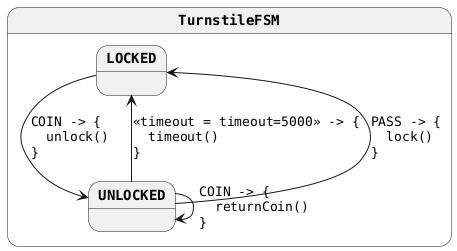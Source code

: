 @startuml
skinparam monochrome true
skinparam StateFontName Helvetica
skinparam defaultFontName Monospaced
skinparam defaultFontStyle Bold
skinparam state {
    FontStyle Bold
}
state TurnstileFSM {
LOCKED --> UNLOCKED : COIN -> {\l  unlock()\l}
UNLOCKED --> LOCKED : <<timeout = timeout=5000>> -> {\l  timeout()\l}
UNLOCKED --> LOCKED : PASS -> {\l  lock()\l}
UNLOCKED --> UNLOCKED : COIN -> {\l  returnCoin()\l}
}
@enduml
